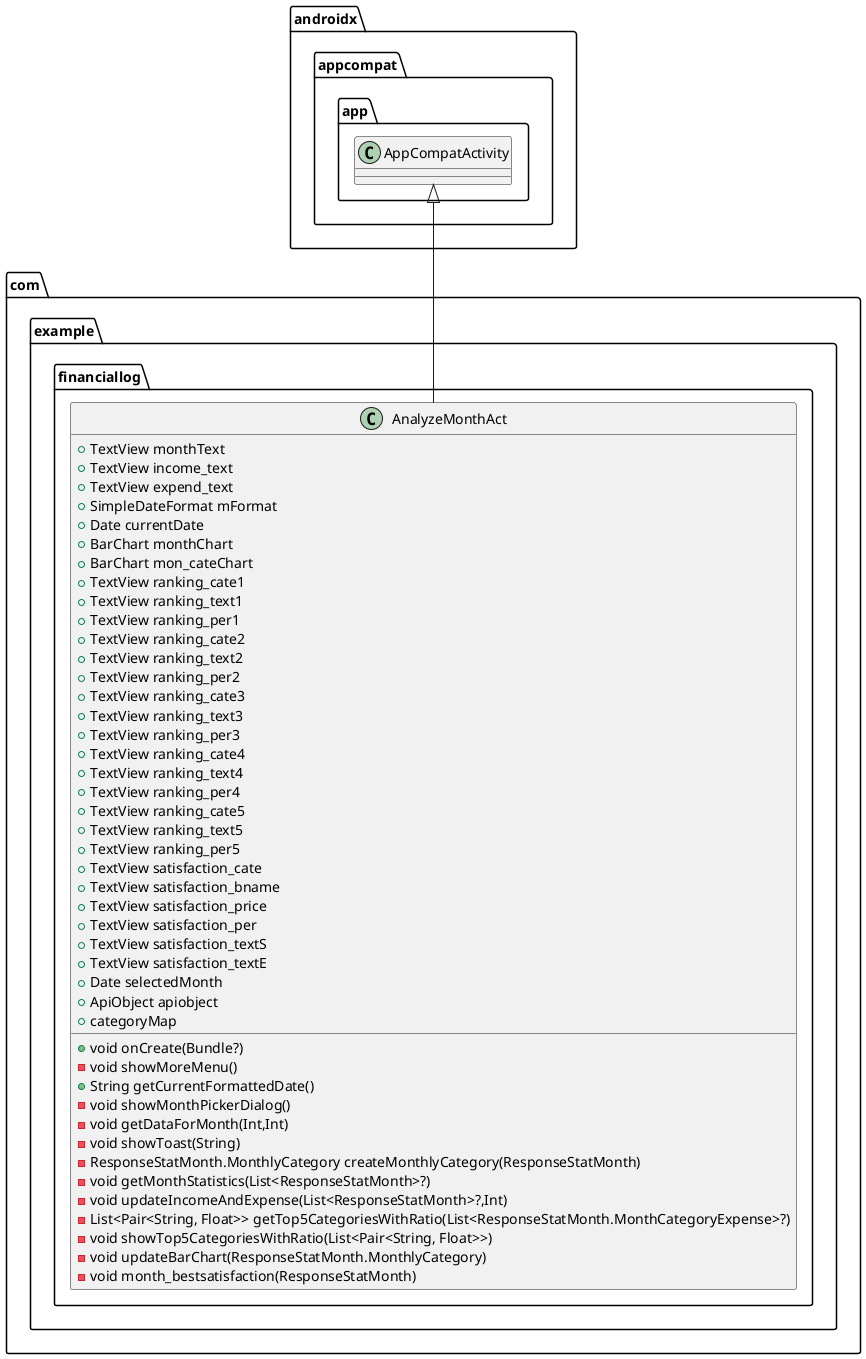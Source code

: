 @startuml
class com.example.financiallog.AnalyzeMonthAct {
+ TextView monthText
+ TextView income_text
+ TextView expend_text
+ SimpleDateFormat mFormat
+ Date currentDate
+ BarChart monthChart
+ BarChart mon_cateChart
+ TextView ranking_cate1
+ TextView ranking_text1
+ TextView ranking_per1
+ TextView ranking_cate2
+ TextView ranking_text2
+ TextView ranking_per2
+ TextView ranking_cate3
+ TextView ranking_text3
+ TextView ranking_per3
+ TextView ranking_cate4
+ TextView ranking_text4
+ TextView ranking_per4
+ TextView ranking_cate5
+ TextView ranking_text5
+ TextView ranking_per5
+ TextView satisfaction_cate
+ TextView satisfaction_bname
+ TextView satisfaction_price
+ TextView satisfaction_per
+ TextView satisfaction_textS
+ TextView satisfaction_textE
+ Date selectedMonth
+ ApiObject apiobject
+  categoryMap
+ void onCreate(Bundle?)
- void showMoreMenu()
+ String getCurrentFormattedDate()
- void showMonthPickerDialog()
- void getDataForMonth(Int,Int)
- void showToast(String)
- ResponseStatMonth.MonthlyCategory createMonthlyCategory(ResponseStatMonth)
- void getMonthStatistics(List<ResponseStatMonth>?)
- void updateIncomeAndExpense(List<ResponseStatMonth>?,Int)
- List<Pair<String, Float>> getTop5CategoriesWithRatio(List<ResponseStatMonth.MonthCategoryExpense>?)
- void showTop5CategoriesWithRatio(List<Pair<String, Float>>)
- void updateBarChart(ResponseStatMonth.MonthlyCategory)
- void month_bestsatisfaction(ResponseStatMonth)
}




androidx.appcompat.app.AppCompatActivity <|-- com.example.financiallog.AnalyzeMonthAct
@enduml